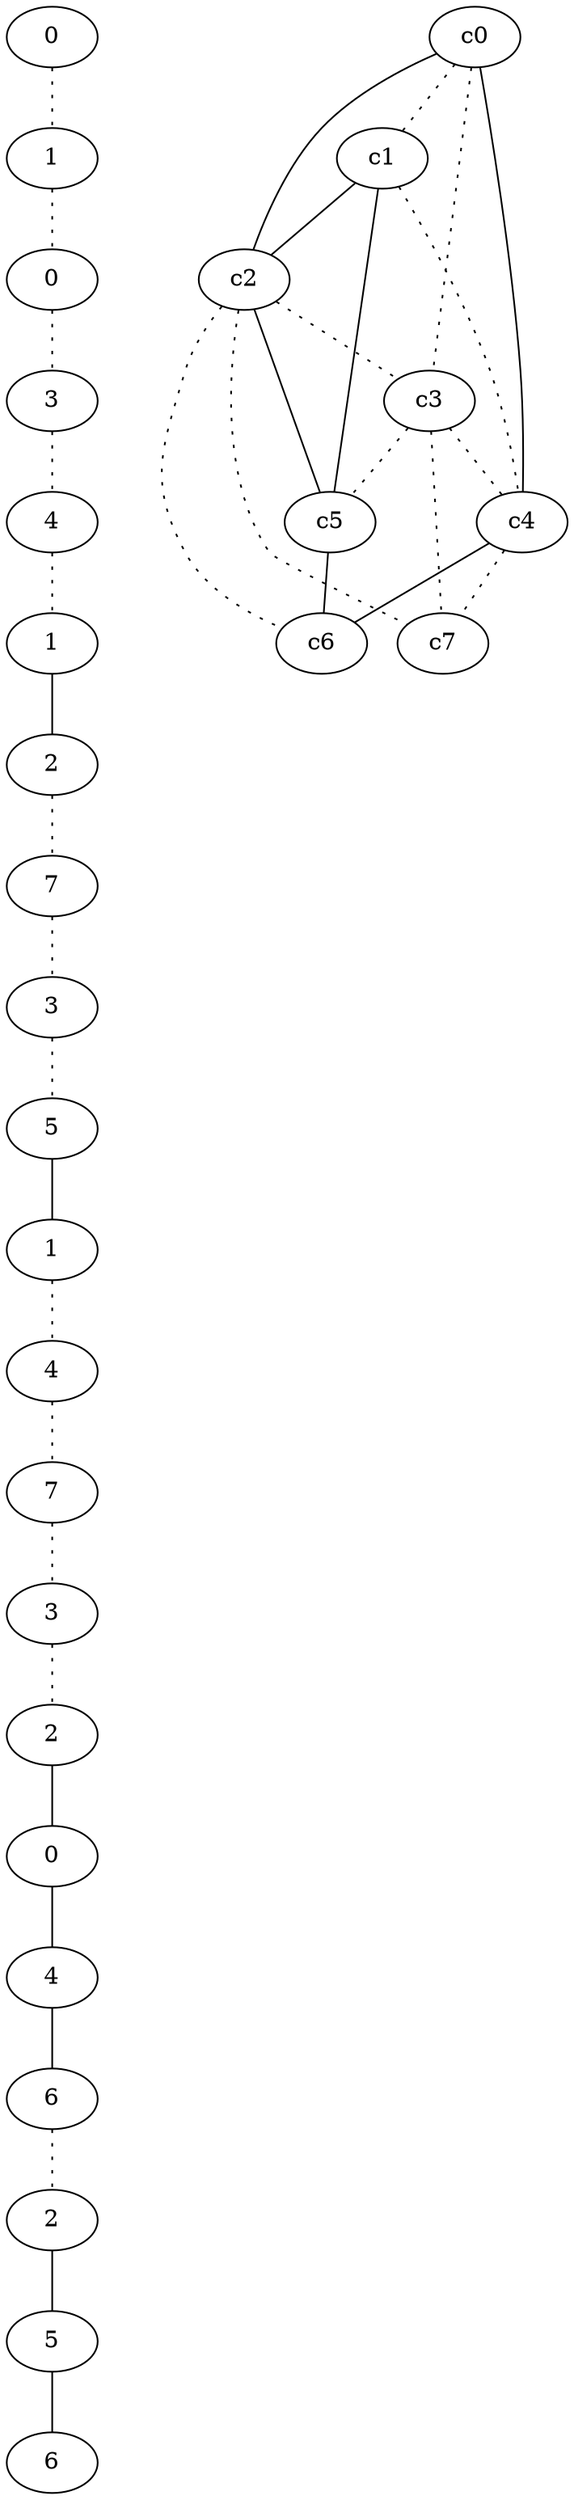 graph {
a0[label=0];
a1[label=1];
a2[label=0];
a3[label=3];
a4[label=4];
a5[label=1];
a6[label=2];
a7[label=7];
a8[label=3];
a9[label=5];
a10[label=1];
a11[label=4];
a12[label=7];
a13[label=3];
a14[label=2];
a15[label=0];
a16[label=4];
a17[label=6];
a18[label=2];
a19[label=5];
a20[label=6];
a0 -- a1 [style=dotted];
a1 -- a2 [style=dotted];
a2 -- a3 [style=dotted];
a3 -- a4 [style=dotted];
a4 -- a5 [style=dotted];
a5 -- a6;
a6 -- a7 [style=dotted];
a7 -- a8 [style=dotted];
a8 -- a9 [style=dotted];
a9 -- a10;
a10 -- a11 [style=dotted];
a11 -- a12 [style=dotted];
a12 -- a13 [style=dotted];
a13 -- a14 [style=dotted];
a14 -- a15;
a15 -- a16;
a16 -- a17;
a17 -- a18 [style=dotted];
a18 -- a19;
a19 -- a20;
c0 -- c1 [style=dotted];
c0 -- c2;
c0 -- c3 [style=dotted];
c0 -- c4;
c1 -- c2;
c1 -- c4 [style=dotted];
c1 -- c5;
c2 -- c3 [style=dotted];
c2 -- c5;
c2 -- c6 [style=dotted];
c2 -- c7 [style=dotted];
c3 -- c4 [style=dotted];
c3 -- c5 [style=dotted];
c3 -- c7 [style=dotted];
c4 -- c6;
c4 -- c7 [style=dotted];
c5 -- c6;
}
